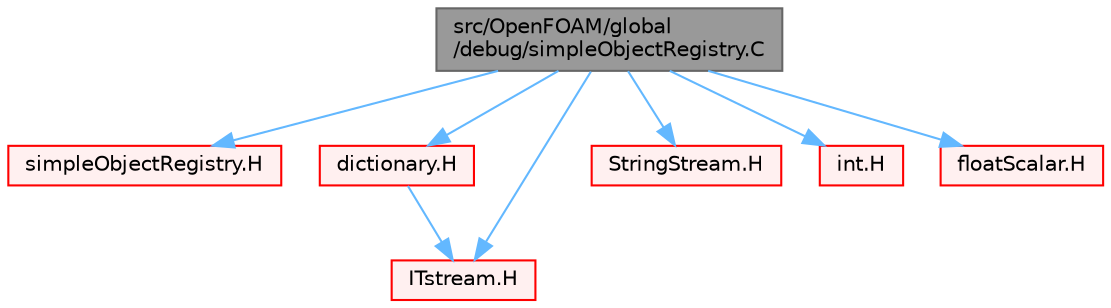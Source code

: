 digraph "src/OpenFOAM/global/debug/simpleObjectRegistry.C"
{
 // LATEX_PDF_SIZE
  bgcolor="transparent";
  edge [fontname=Helvetica,fontsize=10,labelfontname=Helvetica,labelfontsize=10];
  node [fontname=Helvetica,fontsize=10,shape=box,height=0.2,width=0.4];
  Node1 [id="Node000001",label="src/OpenFOAM/global\l/debug/simpleObjectRegistry.C",height=0.2,width=0.4,color="gray40", fillcolor="grey60", style="filled", fontcolor="black",tooltip=" "];
  Node1 -> Node2 [id="edge1_Node000001_Node000002",color="steelblue1",style="solid",tooltip=" "];
  Node2 [id="Node000002",label="simpleObjectRegistry.H",height=0.2,width=0.4,color="red", fillcolor="#FFF0F0", style="filled",URL="$simpleObjectRegistry_8H.html",tooltip=" "];
  Node1 -> Node119 [id="edge2_Node000001_Node000119",color="steelblue1",style="solid",tooltip=" "];
  Node119 [id="Node000119",label="dictionary.H",height=0.2,width=0.4,color="red", fillcolor="#FFF0F0", style="filled",URL="$dictionary_8H.html",tooltip=" "];
  Node119 -> Node122 [id="edge3_Node000119_Node000122",color="steelblue1",style="solid",tooltip=" "];
  Node122 [id="Node000122",label="ITstream.H",height=0.2,width=0.4,color="red", fillcolor="#FFF0F0", style="filled",URL="$ITstream_8H.html",tooltip=" "];
  Node1 -> Node122 [id="edge4_Node000001_Node000122",color="steelblue1",style="solid",tooltip=" "];
  Node1 -> Node136 [id="edge5_Node000001_Node000136",color="steelblue1",style="solid",tooltip=" "];
  Node136 [id="Node000136",label="StringStream.H",height=0.2,width=0.4,color="red", fillcolor="#FFF0F0", style="filled",URL="$StringStream_8H.html",tooltip="Input/output from string buffers."];
  Node1 -> Node33 [id="edge6_Node000001_Node000033",color="steelblue1",style="solid",tooltip=" "];
  Node33 [id="Node000033",label="int.H",height=0.2,width=0.4,color="red", fillcolor="#FFF0F0", style="filled",URL="$int_8H.html",tooltip="System signed integer."];
  Node1 -> Node29 [id="edge7_Node000001_Node000029",color="steelblue1",style="solid",tooltip=" "];
  Node29 [id="Node000029",label="floatScalar.H",height=0.2,width=0.4,color="red", fillcolor="#FFF0F0", style="filled",URL="$floatScalar_8H.html",tooltip=" "];
}
